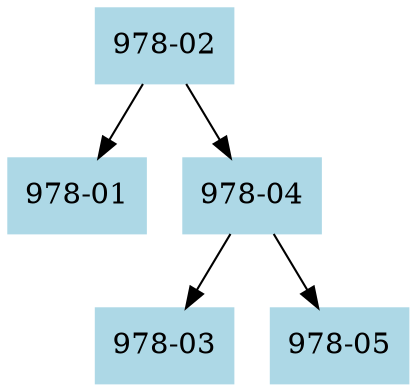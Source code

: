 digraph AVL {
  node [shape=box, style=filled, color=lightblue];
  "978-02";
  "978-02" -> "978-01";
  "978-01";
  "978-02" -> "978-04";
  "978-04";
  "978-04" -> "978-03";
  "978-03";
  "978-04" -> "978-05";
  "978-05";
}
